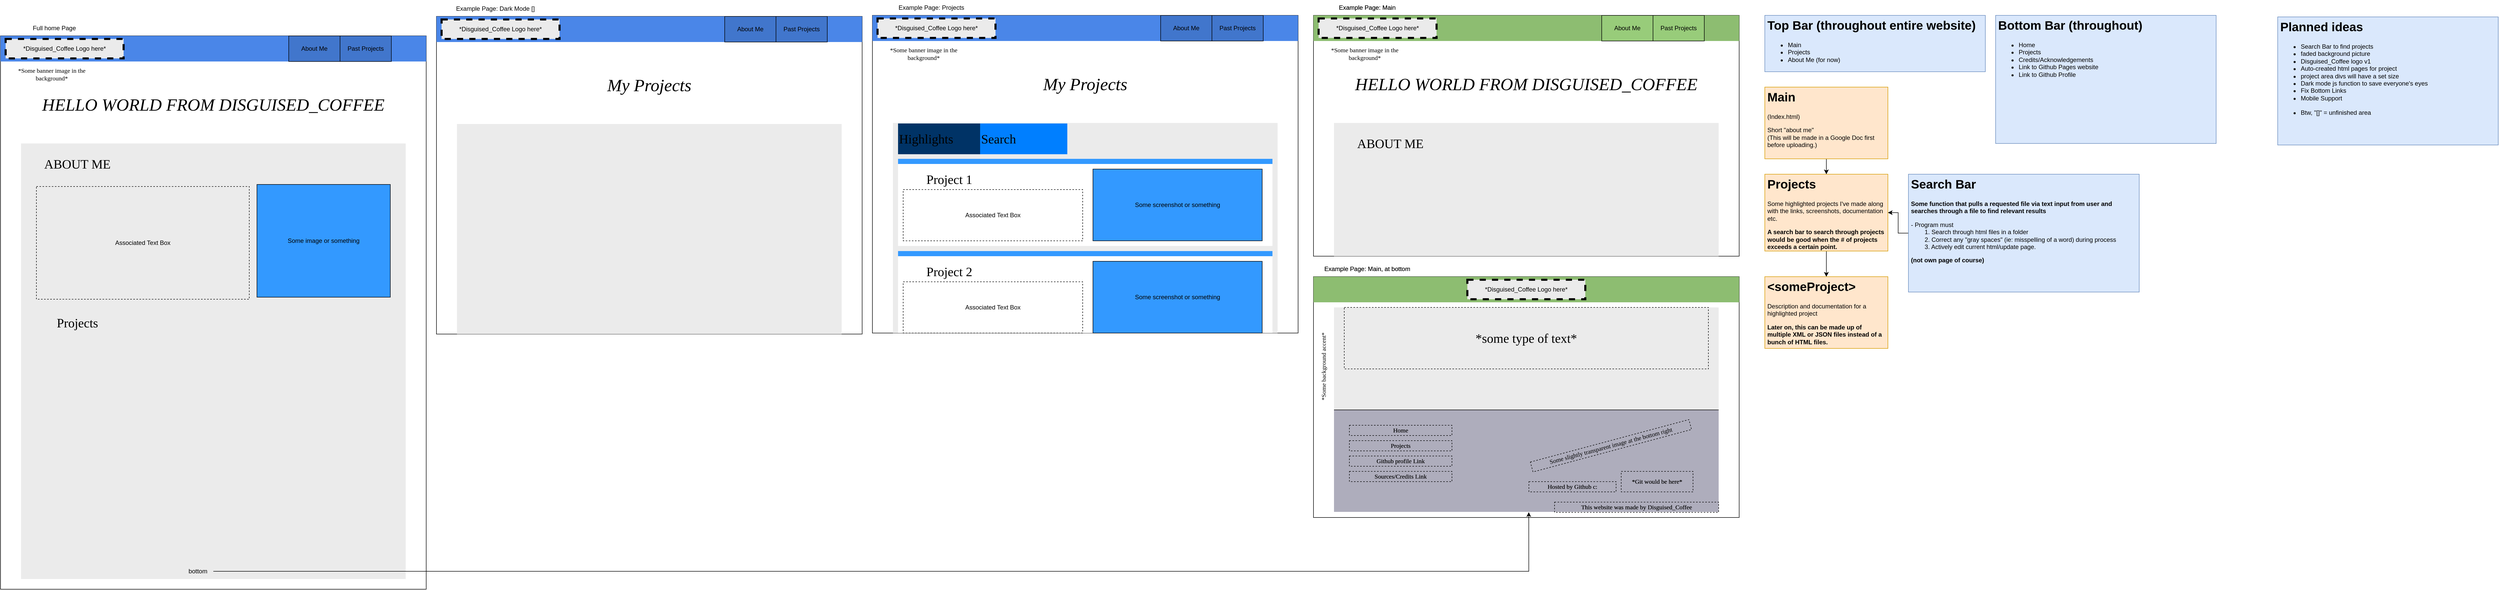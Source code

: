 <mxfile version="20.1.3" type="google"><diagram id="WnqfSB484OQzPaE6BIPi" name="Page-1"><mxGraphModel dx="4660" dy="519" grid="1" gridSize="10" guides="1" tooltips="1" connect="1" arrows="1" fold="1" page="1" pageScale="1" pageWidth="850" pageHeight="1100" math="0" shadow="0"><root><mxCell id="0"/><mxCell id="1" parent="0"/><mxCell id="F6RqxZbX6CIhG7JvjgsZ-3" style="edgeStyle=orthogonalEdgeStyle;rounded=0;orthogonalLoop=1;jettySize=auto;html=1;exitX=0.5;exitY=1;exitDx=0;exitDy=0;entryX=0.5;entryY=0;entryDx=0;entryDy=0;" parent="1" source="GCm6QlJrfsf-huN6kdsp-1" target="GCm6QlJrfsf-huN6kdsp-2" edge="1"><mxGeometry relative="1" as="geometry"/></mxCell><mxCell id="GCm6QlJrfsf-huN6kdsp-1" value="&lt;h1&gt;Main&lt;/h1&gt;&lt;p&gt;(Index.html)&lt;br&gt;&lt;/p&gt;&lt;p&gt;Short &quot;about me&quot;&lt;br&gt;(This will be made in a Google Doc first before uploading.)&lt;/p&gt;" style="text;html=1;strokeColor=#d79b00;fillColor=#ffe6cc;spacing=5;spacingTop=-20;whiteSpace=wrap;overflow=hidden;rounded=0;" parent="1" vertex="1"><mxGeometry x="50" y="180" width="240" height="140" as="geometry"/></mxCell><mxCell id="F6RqxZbX6CIhG7JvjgsZ-4" style="edgeStyle=orthogonalEdgeStyle;rounded=0;orthogonalLoop=1;jettySize=auto;html=1;exitX=0.5;exitY=1;exitDx=0;exitDy=0;" parent="1" source="GCm6QlJrfsf-huN6kdsp-2" target="F6RqxZbX6CIhG7JvjgsZ-2" edge="1"><mxGeometry relative="1" as="geometry"/></mxCell><mxCell id="GCm6QlJrfsf-huN6kdsp-2" value="&lt;h1&gt;Projects&lt;/h1&gt;&lt;p&gt;Some highlighted projects I've made along with the links, screenshots, etc.&lt;/p&gt;" style="text;html=1;strokeColor=#d79b00;fillColor=#ffe6cc;spacing=5;spacingTop=-20;whiteSpace=wrap;overflow=hidden;rounded=0;" parent="1" vertex="1"><mxGeometry x="50" y="350" width="240" height="140" as="geometry"/></mxCell><mxCell id="F6RqxZbX6CIhG7JvjgsZ-1" value="&lt;h1&gt;Top Bar (throughout entire website)&lt;/h1&gt;&lt;p&gt;&lt;/p&gt;&lt;ul&gt;&lt;li&gt;Main&lt;/li&gt;&lt;li&gt;Projects&lt;/li&gt;&lt;li&gt;About Me (for now)&lt;/li&gt;&lt;/ul&gt;&lt;p&gt;&lt;/p&gt;" style="text;html=1;strokeColor=#6c8ebf;fillColor=#dae8fc;spacing=5;spacingTop=-20;whiteSpace=wrap;overflow=hidden;rounded=0;" parent="1" vertex="1"><mxGeometry x="50" y="40" width="430" height="110" as="geometry"/></mxCell><mxCell id="F6RqxZbX6CIhG7JvjgsZ-2" value="&lt;h1&gt;Some Project&lt;/h1&gt;&lt;p&gt;Description for a highlighted project&lt;/p&gt;" style="text;html=1;strokeColor=#d79b00;fillColor=#ffe6cc;spacing=5;spacingTop=-20;whiteSpace=wrap;overflow=hidden;rounded=0;" parent="1" vertex="1"><mxGeometry x="50" y="550" width="240" height="140" as="geometry"/></mxCell><mxCell id="F6RqxZbX6CIhG7JvjgsZ-6" value="" style="rounded=0;whiteSpace=wrap;html=1;" parent="1" vertex="1"><mxGeometry x="-830" y="40" width="830" height="470" as="geometry"/></mxCell><mxCell id="F6RqxZbX6CIhG7JvjgsZ-7" value="Example Page: Main" style="text;html=1;strokeColor=none;fillColor=none;align=center;verticalAlign=middle;whiteSpace=wrap;rounded=0;" parent="1" vertex="1"><mxGeometry x="-820" y="10" width="190" height="30" as="geometry"/></mxCell><mxCell id="F6RqxZbX6CIhG7JvjgsZ-8" value="" style="rounded=0;whiteSpace=wrap;html=1;fillColor=#8DBD71;strokeColor=none;" parent="1" vertex="1"><mxGeometry x="-830" y="40" width="830" height="50" as="geometry"/></mxCell><mxCell id="F6RqxZbX6CIhG7JvjgsZ-9" value="*Disguised_Coffee Logo here*" style="rounded=0;whiteSpace=wrap;html=1;fillColor=#EBEBEB;dashed=1;strokeWidth=4;" parent="1" vertex="1"><mxGeometry x="-820" y="46" width="230" height="38" as="geometry"/></mxCell><mxCell id="F6RqxZbX6CIhG7JvjgsZ-10" value="About Me" style="rounded=0;whiteSpace=wrap;html=1;fillColor=#98CC7A;strokeColor=default;" parent="1" vertex="1"><mxGeometry x="-268" y="40" width="100" height="50" as="geometry"/></mxCell><mxCell id="F6RqxZbX6CIhG7JvjgsZ-11" value="Past Projects" style="rounded=0;whiteSpace=wrap;html=1;fillColor=#98CC7A;strokeColor=default;" parent="1" vertex="1"><mxGeometry x="-168" y="40" width="100" height="50" as="geometry"/></mxCell><mxCell id="F6RqxZbX6CIhG7JvjgsZ-13" value="" style="rounded=0;whiteSpace=wrap;html=1;dashed=1;strokeColor=none;strokeWidth=4;fillColor=#EBEBEB;" parent="1" vertex="1"><mxGeometry x="-790" y="250" width="750" height="260" as="geometry"/></mxCell><mxCell id="F6RqxZbX6CIhG7JvjgsZ-14" value="&lt;h1&gt;&lt;font size=&quot;1&quot; style=&quot;font-weight: normal;&quot; face=&quot;Verdana&quot;&gt;&lt;i style=&quot;font-size: 34px;&quot;&gt;HELLO WORLD FROM DISGUISED_COFFEE&lt;/i&gt;&lt;/font&gt;&lt;/h1&gt;" style="text;html=1;strokeColor=none;fillColor=none;align=center;verticalAlign=middle;whiteSpace=wrap;rounded=0;dashed=1;" parent="1" vertex="1"><mxGeometry x="-805" y="140" width="780" height="70" as="geometry"/></mxCell><mxCell id="F6RqxZbX6CIhG7JvjgsZ-15" value="*Some banner image in the background*" style="text;html=1;strokeColor=none;fillColor=none;align=center;verticalAlign=middle;whiteSpace=wrap;rounded=0;dashed=1;fontFamily=Tahoma;" parent="1" vertex="1"><mxGeometry x="-810" y="100" width="160" height="30" as="geometry"/></mxCell><mxCell id="F6RqxZbX6CIhG7JvjgsZ-16" value="&lt;font style=&quot;font-size: 25px;&quot;&gt;ABOUT ME&lt;/font&gt;" style="text;html=1;strokeColor=none;fillColor=none;align=center;verticalAlign=middle;whiteSpace=wrap;rounded=0;dashed=1;fontFamily=Verdana;" parent="1" vertex="1"><mxGeometry x="-780" y="260" width="200" height="60" as="geometry"/></mxCell><mxCell id="F6RqxZbX6CIhG7JvjgsZ-17" value="" style="rounded=0;whiteSpace=wrap;html=1;" parent="1" vertex="1"><mxGeometry x="-830" y="550" width="830" height="470" as="geometry"/></mxCell><mxCell id="F6RqxZbX6CIhG7JvjgsZ-18" value="Example Page: Main, at bottom" style="text;html=1;strokeColor=none;fillColor=none;align=center;verticalAlign=middle;whiteSpace=wrap;rounded=0;" parent="1" vertex="1"><mxGeometry x="-820" y="520" width="190" height="30" as="geometry"/></mxCell><mxCell id="F6RqxZbX6CIhG7JvjgsZ-19" value="" style="rounded=0;whiteSpace=wrap;html=1;fillColor=#8DBD71;strokeColor=none;" parent="1" vertex="1"><mxGeometry x="-830" y="550" width="830" height="50" as="geometry"/></mxCell><mxCell id="F6RqxZbX6CIhG7JvjgsZ-20" value="*Disguised_Coffee Logo here*" style="rounded=0;whiteSpace=wrap;html=1;fillColor=#EBEBEB;dashed=1;strokeWidth=4;" parent="1" vertex="1"><mxGeometry x="-530" y="556" width="230" height="38" as="geometry"/></mxCell><mxCell id="F6RqxZbX6CIhG7JvjgsZ-23" value="" style="rounded=0;whiteSpace=wrap;html=1;dashed=1;strokeColor=none;strokeWidth=4;fillColor=#EBEBEB;" parent="1" vertex="1"><mxGeometry x="-790" y="610" width="750" height="400" as="geometry"/></mxCell><mxCell id="F6RqxZbX6CIhG7JvjgsZ-25" value="*Some background accent*" style="text;html=1;strokeColor=none;fillColor=none;align=center;verticalAlign=middle;whiteSpace=wrap;rounded=0;dashed=1;fontFamily=Tahoma;rotation=-90;" parent="1" vertex="1"><mxGeometry x="-890" y="710" width="160" height="30" as="geometry"/></mxCell><mxCell id="F6RqxZbX6CIhG7JvjgsZ-26" value="&lt;span style=&quot;font-size: 25px;&quot;&gt;*some type of text*&lt;/span&gt;" style="text;html=1;strokeColor=default;fillColor=none;align=center;verticalAlign=middle;whiteSpace=wrap;rounded=0;dashed=1;fontFamily=Verdana;" parent="1" vertex="1"><mxGeometry x="-770" y="610" width="710" height="120" as="geometry"/></mxCell><mxCell id="F6RqxZbX6CIhG7JvjgsZ-39" value="" style="endArrow=none;html=1;rounded=0;fontFamily=Verdana;fontSize=14;exitX=0;exitY=0.5;exitDx=0;exitDy=0;entryX=1;entryY=0.5;entryDx=0;entryDy=0;" parent="1" source="F6RqxZbX6CIhG7JvjgsZ-23" target="F6RqxZbX6CIhG7JvjgsZ-23" edge="1"><mxGeometry width="50" height="50" relative="1" as="geometry"><mxPoint x="-450" y="890" as="sourcePoint"/><mxPoint x="-400" y="840" as="targetPoint"/><Array as="points"><mxPoint x="-415" y="815"/></Array></mxGeometry></mxCell><mxCell id="_ho8cfQfeOJlB70ZZE2m-1" value="&lt;h1&gt;Bottom Bar (throughout)&lt;/h1&gt;&lt;p&gt;&lt;/p&gt;&lt;ul&gt;&lt;li&gt;Home&lt;/li&gt;&lt;li&gt;Projects&lt;/li&gt;&lt;li&gt;Credits/Acknowledgements&lt;/li&gt;&lt;li&gt;Link to Github Pages website&lt;/li&gt;&lt;li&gt;Link to Github Profile&lt;/li&gt;&lt;li&gt;&lt;br&gt;&lt;/li&gt;&lt;/ul&gt;&lt;p&gt;&lt;/p&gt;" style="text;html=1;strokeColor=#6c8ebf;fillColor=#dae8fc;spacing=5;spacingTop=-20;whiteSpace=wrap;overflow=hidden;rounded=0;" parent="1" vertex="1"><mxGeometry x="500" y="40" width="430" height="250" as="geometry"/></mxCell><mxCell id="LdnS2T1dYPNMLZ5KKf1k-1" style="edgeStyle=orthogonalEdgeStyle;rounded=0;orthogonalLoop=1;jettySize=auto;html=1;exitX=0.5;exitY=1;exitDx=0;exitDy=0;entryX=0.5;entryY=0;entryDx=0;entryDy=0;" parent="1" source="LdnS2T1dYPNMLZ5KKf1k-2" target="LdnS2T1dYPNMLZ5KKf1k-4" edge="1"><mxGeometry relative="1" as="geometry"/></mxCell><mxCell id="LdnS2T1dYPNMLZ5KKf1k-2" value="&lt;h1&gt;Main&lt;/h1&gt;&lt;p&gt;(Index.html)&lt;br&gt;&lt;/p&gt;&lt;p&gt;Short &quot;about me&quot;&lt;br&gt;(This will be made in a Google Doc first before uploading.)&lt;/p&gt;" style="text;html=1;strokeColor=#d79b00;fillColor=#ffe6cc;spacing=5;spacingTop=-20;whiteSpace=wrap;overflow=hidden;rounded=0;" parent="1" vertex="1"><mxGeometry x="50" y="180" width="240" height="140" as="geometry"/></mxCell><mxCell id="LdnS2T1dYPNMLZ5KKf1k-3" style="edgeStyle=orthogonalEdgeStyle;rounded=0;orthogonalLoop=1;jettySize=auto;html=1;exitX=0.5;exitY=1;exitDx=0;exitDy=0;" parent="1" source="LdnS2T1dYPNMLZ5KKf1k-4" target="LdnS2T1dYPNMLZ5KKf1k-6" edge="1"><mxGeometry relative="1" as="geometry"/></mxCell><mxCell id="LdnS2T1dYPNMLZ5KKf1k-4" value="&lt;h1&gt;Projects&lt;/h1&gt;&lt;p&gt;Some highlighted projects I've made along with the links, screenshots, documentation etc.&lt;/p&gt;&lt;p&gt;&lt;b&gt;A search bar to search through projects would be good when the # of projects exceeds a certain point.&lt;/b&gt;&lt;/p&gt;&lt;p&gt;&lt;br&gt;&lt;/p&gt;" style="text;html=1;strokeColor=#d79b00;fillColor=#ffe6cc;spacing=5;spacingTop=-20;whiteSpace=wrap;overflow=hidden;rounded=0;" parent="1" vertex="1"><mxGeometry x="50" y="350" width="240" height="150" as="geometry"/></mxCell><mxCell id="LdnS2T1dYPNMLZ5KKf1k-5" value="&lt;h1&gt;Top Bar (throughout entire website)&lt;/h1&gt;&lt;p&gt;&lt;/p&gt;&lt;ul&gt;&lt;li&gt;Main&lt;/li&gt;&lt;li&gt;Projects&lt;/li&gt;&lt;li&gt;About Me (for now)&lt;/li&gt;&lt;/ul&gt;&lt;p&gt;&lt;/p&gt;" style="text;html=1;strokeColor=#6c8ebf;fillColor=#dae8fc;spacing=5;spacingTop=-20;whiteSpace=wrap;overflow=hidden;rounded=0;" parent="1" vertex="1"><mxGeometry x="50" y="40" width="430" height="110" as="geometry"/></mxCell><mxCell id="LdnS2T1dYPNMLZ5KKf1k-6" value="&lt;h1&gt;&amp;lt;someProject&amp;gt;&lt;/h1&gt;&lt;p&gt;Description and documentation for a highlighted project&lt;/p&gt;&lt;p&gt;&lt;b&gt;Later on, this can be made up of multiple XML or JSON files instead of a bunch of HTML files.&lt;/b&gt;&lt;/p&gt;" style="text;html=1;strokeColor=#d79b00;fillColor=#ffe6cc;spacing=5;spacingTop=-20;whiteSpace=wrap;overflow=hidden;rounded=0;" parent="1" vertex="1"><mxGeometry x="50" y="550" width="240" height="140" as="geometry"/></mxCell><mxCell id="LdnS2T1dYPNMLZ5KKf1k-7" value="" style="rounded=0;whiteSpace=wrap;html=1;" parent="1" vertex="1"><mxGeometry x="-830" y="40" width="830" height="470" as="geometry"/></mxCell><mxCell id="LdnS2T1dYPNMLZ5KKf1k-8" value="Example Page: Main" style="text;html=1;strokeColor=none;fillColor=none;align=center;verticalAlign=middle;whiteSpace=wrap;rounded=0;" parent="1" vertex="1"><mxGeometry x="-820" y="10" width="190" height="30" as="geometry"/></mxCell><mxCell id="LdnS2T1dYPNMLZ5KKf1k-9" value="" style="rounded=0;whiteSpace=wrap;html=1;fillColor=#8DBD71;strokeColor=none;" parent="1" vertex="1"><mxGeometry x="-830" y="40" width="830" height="50" as="geometry"/></mxCell><mxCell id="LdnS2T1dYPNMLZ5KKf1k-10" value="*Disguised_Coffee Logo here*" style="rounded=0;whiteSpace=wrap;html=1;fillColor=#EBEBEB;dashed=1;strokeWidth=4;" parent="1" vertex="1"><mxGeometry x="-820" y="46" width="230" height="38" as="geometry"/></mxCell><mxCell id="LdnS2T1dYPNMLZ5KKf1k-11" value="About Me" style="rounded=0;whiteSpace=wrap;html=1;fillColor=#98CC7A;strokeColor=default;" parent="1" vertex="1"><mxGeometry x="-268" y="40" width="100" height="50" as="geometry"/></mxCell><mxCell id="LdnS2T1dYPNMLZ5KKf1k-12" value="Past Projects" style="rounded=0;whiteSpace=wrap;html=1;fillColor=#98CC7A;strokeColor=default;" parent="1" vertex="1"><mxGeometry x="-168" y="40" width="100" height="50" as="geometry"/></mxCell><mxCell id="LdnS2T1dYPNMLZ5KKf1k-13" value="" style="rounded=0;whiteSpace=wrap;html=1;dashed=1;strokeColor=none;strokeWidth=4;fillColor=#EBEBEB;" parent="1" vertex="1"><mxGeometry x="-790" y="250" width="750" height="260" as="geometry"/></mxCell><mxCell id="LdnS2T1dYPNMLZ5KKf1k-14" value="&lt;h1&gt;&lt;font size=&quot;1&quot; style=&quot;font-weight: normal;&quot; face=&quot;Verdana&quot;&gt;&lt;i style=&quot;font-size: 34px;&quot;&gt;HELLO WORLD FROM DISGUISED_COFFEE&lt;/i&gt;&lt;/font&gt;&lt;/h1&gt;" style="text;html=1;strokeColor=none;fillColor=none;align=center;verticalAlign=middle;whiteSpace=wrap;rounded=0;dashed=1;" parent="1" vertex="1"><mxGeometry x="-805" y="140" width="780" height="70" as="geometry"/></mxCell><mxCell id="LdnS2T1dYPNMLZ5KKf1k-15" value="*Some banner image in the background*" style="text;html=1;strokeColor=none;fillColor=none;align=center;verticalAlign=middle;whiteSpace=wrap;rounded=0;dashed=1;fontFamily=Tahoma;" parent="1" vertex="1"><mxGeometry x="-810" y="100" width="160" height="30" as="geometry"/></mxCell><mxCell id="LdnS2T1dYPNMLZ5KKf1k-16" value="&lt;font style=&quot;font-size: 25px;&quot;&gt;ABOUT ME&lt;/font&gt;" style="text;html=1;strokeColor=none;fillColor=none;align=center;verticalAlign=middle;whiteSpace=wrap;rounded=0;dashed=1;fontFamily=Verdana;" parent="1" vertex="1"><mxGeometry x="-780" y="260" width="200" height="60" as="geometry"/></mxCell><mxCell id="LdnS2T1dYPNMLZ5KKf1k-17" value="" style="rounded=0;whiteSpace=wrap;html=1;" parent="1" vertex="1"><mxGeometry x="-830" y="550" width="830" height="470" as="geometry"/></mxCell><mxCell id="LdnS2T1dYPNMLZ5KKf1k-18" value="Example Page: Main, at bottom" style="text;html=1;strokeColor=none;fillColor=none;align=center;verticalAlign=middle;whiteSpace=wrap;rounded=0;" parent="1" vertex="1"><mxGeometry x="-820" y="520" width="190" height="30" as="geometry"/></mxCell><mxCell id="LdnS2T1dYPNMLZ5KKf1k-19" value="" style="rounded=0;whiteSpace=wrap;html=1;fillColor=#8DBD71;strokeColor=none;" parent="1" vertex="1"><mxGeometry x="-830" y="550" width="830" height="50" as="geometry"/></mxCell><mxCell id="LdnS2T1dYPNMLZ5KKf1k-20" value="*Disguised_Coffee Logo here*" style="rounded=0;whiteSpace=wrap;html=1;fillColor=#EBEBEB;dashed=1;strokeWidth=4;" parent="1" vertex="1"><mxGeometry x="-530" y="556" width="230" height="38" as="geometry"/></mxCell><mxCell id="LdnS2T1dYPNMLZ5KKf1k-21" value="" style="rounded=0;whiteSpace=wrap;html=1;dashed=1;strokeColor=none;strokeWidth=4;fillColor=#EBEBEB;" parent="1" vertex="1"><mxGeometry x="-790" y="610" width="750" height="200" as="geometry"/></mxCell><mxCell id="LdnS2T1dYPNMLZ5KKf1k-22" value="*Some background accent*" style="text;html=1;strokeColor=none;fillColor=none;align=center;verticalAlign=middle;whiteSpace=wrap;rounded=0;dashed=1;fontFamily=Tahoma;rotation=-90;" parent="1" vertex="1"><mxGeometry x="-890" y="710" width="160" height="30" as="geometry"/></mxCell><mxCell id="LdnS2T1dYPNMLZ5KKf1k-23" value="&lt;span style=&quot;font-size: 25px;&quot;&gt;*some type of text*&lt;/span&gt;" style="text;html=1;strokeColor=default;fillColor=none;align=center;verticalAlign=middle;whiteSpace=wrap;rounded=0;dashed=1;fontFamily=Verdana;" parent="1" vertex="1"><mxGeometry x="-770" y="610" width="710" height="120" as="geometry"/></mxCell><mxCell id="LdnS2T1dYPNMLZ5KKf1k-30" value="&lt;h1&gt;Bottom Bar (throughout)&lt;/h1&gt;&lt;p&gt;&lt;/p&gt;&lt;ul&gt;&lt;li&gt;Home&lt;/li&gt;&lt;li&gt;Projects&lt;/li&gt;&lt;li&gt;Credits/Acknowledgements&lt;/li&gt;&lt;li&gt;Link to Github Pages website&lt;/li&gt;&lt;li&gt;Link to Github Profile&lt;/li&gt;&lt;/ul&gt;&lt;p&gt;&lt;/p&gt;" style="text;html=1;strokeColor=#6c8ebf;fillColor=#dae8fc;spacing=5;spacingTop=-20;whiteSpace=wrap;overflow=hidden;rounded=0;" parent="1" vertex="1"><mxGeometry x="500" y="40" width="430" height="250" as="geometry"/></mxCell><mxCell id="LdnS2T1dYPNMLZ5KKf1k-33" style="edgeStyle=orthogonalEdgeStyle;rounded=0;orthogonalLoop=1;jettySize=auto;html=1;exitX=0;exitY=0.5;exitDx=0;exitDy=0;entryX=1;entryY=0.5;entryDx=0;entryDy=0;" parent="1" source="LdnS2T1dYPNMLZ5KKf1k-34" target="LdnS2T1dYPNMLZ5KKf1k-4" edge="1"><mxGeometry relative="1" as="geometry"/></mxCell><mxCell id="LdnS2T1dYPNMLZ5KKf1k-34" value="&lt;h1&gt;Search Bar&lt;/h1&gt;&lt;p&gt;&lt;b&gt;Some function that pulls a requested file via text input from user and searches through a file to find relevant results&lt;/b&gt;&lt;/p&gt;&lt;p&gt;- Program must&lt;br&gt;&lt;span style=&quot;white-space: pre;&quot;&gt;&#9;&lt;/span&gt;1. Search through html files in a folder&lt;br&gt;&lt;span style=&quot;white-space: pre;&quot;&gt;&#9;&lt;/span&gt;2. Correct any &quot;gray spaces&quot; (ie: misspelling of a word) during process&lt;br&gt;&lt;span style=&quot;white-space: pre;&quot;&gt;&#9;&lt;/span&gt;3. Actively edit current html/update page.&lt;br&gt;&lt;/p&gt;&lt;p&gt;&lt;b&gt;(not own page of course)&lt;/b&gt;&lt;/p&gt;&lt;p&gt;&lt;b&gt;&lt;br&gt;&lt;/b&gt;&lt;/p&gt;" style="text;html=1;strokeColor=#6c8ebf;fillColor=#dae8fc;spacing=5;spacingTop=-20;whiteSpace=wrap;overflow=hidden;rounded=0;" parent="1" vertex="1"><mxGeometry x="330" y="350" width="450" height="230" as="geometry"/></mxCell><mxCell id="LdnS2T1dYPNMLZ5KKf1k-35" value="" style="rounded=0;whiteSpace=wrap;html=1;" parent="1" vertex="1"><mxGeometry x="-1690" y="40" width="830" height="620" as="geometry"/></mxCell><mxCell id="LdnS2T1dYPNMLZ5KKf1k-36" value="" style="rounded=0;whiteSpace=wrap;html=1;fillColor=#4a86e8;strokeColor=none;" parent="1" vertex="1"><mxGeometry x="-1690" y="40" width="830" height="50" as="geometry"/></mxCell><mxCell id="LdnS2T1dYPNMLZ5KKf1k-37" value="*Disguised_Coffee Logo here*" style="rounded=0;whiteSpace=wrap;html=1;fillColor=#EBEBEB;dashed=1;strokeWidth=4;" parent="1" vertex="1"><mxGeometry x="-1680" y="46" width="230" height="38" as="geometry"/></mxCell><mxCell id="LdnS2T1dYPNMLZ5KKf1k-38" value="About Me" style="rounded=0;whiteSpace=wrap;html=1;fillColor=#4176CC;strokeColor=default;" parent="1" vertex="1"><mxGeometry x="-1128" y="40" width="100" height="50" as="geometry"/></mxCell><mxCell id="LdnS2T1dYPNMLZ5KKf1k-39" value="Past Projects" style="rounded=0;whiteSpace=wrap;html=1;fillColor=#4176CC;strokeColor=default;" parent="1" vertex="1"><mxGeometry x="-1028" y="40" width="100" height="50" as="geometry"/></mxCell><mxCell id="LdnS2T1dYPNMLZ5KKf1k-40" value="" style="rounded=0;whiteSpace=wrap;html=1;dashed=1;strokeColor=none;strokeWidth=4;fillColor=#EBEBEB;" parent="1" vertex="1"><mxGeometry x="-1650" y="250" width="750" height="410" as="geometry"/></mxCell><mxCell id="LdnS2T1dYPNMLZ5KKf1k-41" value="&lt;h1&gt;&lt;font size=&quot;1&quot; style=&quot;font-weight: normal;&quot; face=&quot;Verdana&quot;&gt;&lt;i style=&quot;font-size: 34px;&quot;&gt;My Projects&lt;/i&gt;&lt;/font&gt;&lt;/h1&gt;" style="text;html=1;strokeColor=none;fillColor=none;align=center;verticalAlign=middle;whiteSpace=wrap;rounded=0;dashed=1;" parent="1" vertex="1"><mxGeometry x="-1665" y="140" width="780" height="70" as="geometry"/></mxCell><mxCell id="LdnS2T1dYPNMLZ5KKf1k-42" value="*Some banner image in the background*" style="text;html=1;strokeColor=none;fillColor=none;align=center;verticalAlign=middle;whiteSpace=wrap;rounded=0;dashed=1;fontFamily=Tahoma;" parent="1" vertex="1"><mxGeometry x="-1670" y="100" width="160" height="30" as="geometry"/></mxCell><mxCell id="LdnS2T1dYPNMLZ5KKf1k-43" value="&lt;span style=&quot;font-size: 25px;&quot;&gt;Highlights&lt;/span&gt;" style="text;html=1;strokeColor=none;fillColor=#003366;align=left;verticalAlign=middle;whiteSpace=wrap;rounded=0;dashed=1;fontFamily=Verdana;" parent="1" vertex="1"><mxGeometry x="-1640" y="251" width="200" height="60" as="geometry"/></mxCell><mxCell id="LdnS2T1dYPNMLZ5KKf1k-44" value="Example Page: Projects" style="text;html=1;strokeColor=none;fillColor=none;align=center;verticalAlign=middle;whiteSpace=wrap;rounded=0;" parent="1" vertex="1"><mxGeometry x="-1670" y="10" width="190" height="30" as="geometry"/></mxCell><mxCell id="LdnS2T1dYPNMLZ5KKf1k-45" value="" style="rounded=0;whiteSpace=wrap;html=1;dashed=1;strokeWidth=4;strokeColor=none;" parent="1" vertex="1"><mxGeometry x="-1640" y="321" width="730" height="169" as="geometry"/></mxCell><mxCell id="LdnS2T1dYPNMLZ5KKf1k-46" value="" style="rounded=0;whiteSpace=wrap;html=1;dashed=1;strokeColor=none;strokeWidth=4;fillColor=#3399FF;" parent="1" vertex="1"><mxGeometry x="-1640" y="320" width="730" height="10" as="geometry"/></mxCell><mxCell id="LdnS2T1dYPNMLZ5KKf1k-47" value="&lt;span style=&quot;font-size: 25px;&quot;&gt;Project 1&lt;/span&gt;" style="text;html=1;strokeColor=none;fillColor=none;align=center;verticalAlign=middle;whiteSpace=wrap;rounded=0;dashed=1;fontFamily=Verdana;" parent="1" vertex="1"><mxGeometry x="-1640" y="330" width="200" height="60" as="geometry"/></mxCell><mxCell id="LdnS2T1dYPNMLZ5KKf1k-48" value="" style="rounded=0;whiteSpace=wrap;html=1;dashed=1;strokeWidth=4;strokeColor=none;" parent="1" vertex="1"><mxGeometry x="-1640" y="501" width="730" height="159" as="geometry"/></mxCell><mxCell id="LdnS2T1dYPNMLZ5KKf1k-49" value="" style="rounded=0;whiteSpace=wrap;html=1;dashed=1;strokeColor=none;strokeWidth=4;fillColor=#3399FF;" parent="1" vertex="1"><mxGeometry x="-1640" y="500" width="730" height="10" as="geometry"/></mxCell><mxCell id="LdnS2T1dYPNMLZ5KKf1k-50" value="&lt;span style=&quot;font-size: 25px;&quot;&gt;Project 2&lt;/span&gt;" style="text;html=1;strokeColor=none;fillColor=none;align=center;verticalAlign=middle;whiteSpace=wrap;rounded=0;dashed=1;fontFamily=Verdana;" parent="1" vertex="1"><mxGeometry x="-1640" y="510" width="200" height="60" as="geometry"/></mxCell><mxCell id="LdnS2T1dYPNMLZ5KKf1k-51" value="Some screenshot or something" style="rounded=0;whiteSpace=wrap;html=1;fillColor=#3399FF;" parent="1" vertex="1"><mxGeometry x="-1260" y="340" width="330" height="140" as="geometry"/></mxCell><mxCell id="LdnS2T1dYPNMLZ5KKf1k-52" value="Associated Text Box" style="text;html=1;strokeColor=default;fillColor=none;align=center;verticalAlign=middle;whiteSpace=wrap;rounded=0;dashed=1;" parent="1" vertex="1"><mxGeometry x="-1630" y="380" width="350" height="100" as="geometry"/></mxCell><mxCell id="LdnS2T1dYPNMLZ5KKf1k-53" value="Some screenshot or something" style="rounded=0;whiteSpace=wrap;html=1;fillColor=#3399FF;" parent="1" vertex="1"><mxGeometry x="-1260" y="520" width="330" height="140" as="geometry"/></mxCell><mxCell id="LdnS2T1dYPNMLZ5KKf1k-54" value="Associated Text Box" style="text;html=1;strokeColor=default;fillColor=none;align=center;verticalAlign=middle;whiteSpace=wrap;rounded=0;dashed=1;" parent="1" vertex="1"><mxGeometry x="-1630" y="560" width="350" height="100" as="geometry"/></mxCell><mxCell id="LdnS2T1dYPNMLZ5KKf1k-55" value="&lt;span style=&quot;font-size: 25px;&quot;&gt;Search&lt;/span&gt;" style="text;html=1;strokeColor=none;fillColor=#007FFF;align=left;verticalAlign=middle;whiteSpace=wrap;rounded=0;dashed=1;fontFamily=Verdana;" parent="1" vertex="1"><mxGeometry x="-1480" y="251" width="170" height="60" as="geometry"/></mxCell><mxCell id="LdnS2T1dYPNMLZ5KKf1k-56" value="" style="rounded=0;whiteSpace=wrap;html=1;" parent="1" vertex="1"><mxGeometry x="-2540" y="42" width="830" height="620" as="geometry"/></mxCell><mxCell id="LdnS2T1dYPNMLZ5KKf1k-57" value="" style="rounded=0;whiteSpace=wrap;html=1;fillColor=#4A86E8;strokeColor=none;" parent="1" vertex="1"><mxGeometry x="-2540" y="42" width="830" height="50" as="geometry"/></mxCell><mxCell id="LdnS2T1dYPNMLZ5KKf1k-58" value="*Disguised_Coffee Logo here*" style="rounded=0;whiteSpace=wrap;html=1;fillColor=#EBEBEB;dashed=1;strokeWidth=4;" parent="1" vertex="1"><mxGeometry x="-2530" y="48" width="230" height="38" as="geometry"/></mxCell><mxCell id="LdnS2T1dYPNMLZ5KKf1k-59" value="About Me" style="rounded=0;whiteSpace=wrap;html=1;fillColor=#4176CC;strokeColor=default;" parent="1" vertex="1"><mxGeometry x="-1978" y="42" width="100" height="50" as="geometry"/></mxCell><mxCell id="LdnS2T1dYPNMLZ5KKf1k-60" value="Past Projects" style="rounded=0;whiteSpace=wrap;html=1;fillColor=#4176CC;strokeColor=default;" parent="1" vertex="1"><mxGeometry x="-1878" y="42" width="100" height="50" as="geometry"/></mxCell><mxCell id="LdnS2T1dYPNMLZ5KKf1k-61" value="" style="rounded=0;whiteSpace=wrap;html=1;dashed=1;strokeColor=none;strokeWidth=4;fillColor=#EBEBEB;" parent="1" vertex="1"><mxGeometry x="-2500" y="252" width="750" height="410" as="geometry"/></mxCell><mxCell id="LdnS2T1dYPNMLZ5KKf1k-62" value="&lt;h1&gt;&lt;font size=&quot;1&quot; style=&quot;font-weight: normal;&quot; face=&quot;Verdana&quot;&gt;&lt;i style=&quot;font-size: 34px;&quot;&gt;My Projects&lt;/i&gt;&lt;/font&gt;&lt;/h1&gt;" style="text;html=1;strokeColor=none;fillColor=none;align=center;verticalAlign=middle;whiteSpace=wrap;rounded=0;dashed=1;" parent="1" vertex="1"><mxGeometry x="-2515" y="142" width="780" height="70" as="geometry"/></mxCell><mxCell id="LdnS2T1dYPNMLZ5KKf1k-77" value="" style="rounded=0;whiteSpace=wrap;html=1;dashed=1;strokeColor=none;strokeWidth=4;fillColor=#A6A5B5;perimeterSpacing=100;opacity=90;" parent="1" vertex="1"><mxGeometry x="-790" y="810" width="750" height="199" as="geometry"/></mxCell><mxCell id="LdnS2T1dYPNMLZ5KKf1k-65" value="Example Page: Dark Mode []" style="text;html=1;strokeColor=none;fillColor=none;align=center;verticalAlign=middle;whiteSpace=wrap;rounded=0;" parent="1" vertex="1"><mxGeometry x="-2520" y="12" width="190" height="30" as="geometry"/></mxCell><mxCell id="LdnS2T1dYPNMLZ5KKf1k-78" value="Sources/Credits Link" style="text;html=1;strokeColor=default;fillColor=none;align=center;verticalAlign=middle;whiteSpace=wrap;rounded=0;dashed=1;fontFamily=Verdana;" parent="1" vertex="1"><mxGeometry x="-760" y="930" width="200" height="20" as="geometry"/></mxCell><mxCell id="LdnS2T1dYPNMLZ5KKf1k-79" value="Github profile Link" style="text;html=1;strokeColor=default;fillColor=none;align=center;verticalAlign=middle;whiteSpace=wrap;rounded=0;dashed=1;fontFamily=Verdana;" parent="1" vertex="1"><mxGeometry x="-760" y="900" width="200" height="20" as="geometry"/></mxCell><mxCell id="LdnS2T1dYPNMLZ5KKf1k-80" value="Hosted by Github c:" style="text;html=1;strokeColor=default;fillColor=none;align=center;verticalAlign=middle;whiteSpace=wrap;rounded=0;dashed=1;fontFamily=Verdana;" parent="1" vertex="1"><mxGeometry x="-410" y="950" width="170" height="20" as="geometry"/></mxCell><mxCell id="LdnS2T1dYPNMLZ5KKf1k-81" value="This website was made by Disguised_Coffee" style="text;html=1;strokeColor=default;fillColor=none;align=center;verticalAlign=middle;whiteSpace=wrap;rounded=0;dashed=1;fontFamily=Verdana;" parent="1" vertex="1"><mxGeometry x="-360" y="990" width="320" height="20" as="geometry"/></mxCell><mxCell id="LdnS2T1dYPNMLZ5KKf1k-82" value="*Git would be here*" style="text;html=1;strokeColor=default;fillColor=none;align=center;verticalAlign=middle;whiteSpace=wrap;rounded=0;dashed=1;fontFamily=Verdana;" parent="1" vertex="1"><mxGeometry x="-230" y="930" width="140" height="40" as="geometry"/></mxCell><mxCell id="LdnS2T1dYPNMLZ5KKf1k-83" value="Home" style="text;html=1;strokeColor=default;fillColor=none;align=center;verticalAlign=middle;whiteSpace=wrap;rounded=0;dashed=1;fontFamily=Verdana;" parent="1" vertex="1"><mxGeometry x="-760" y="840" width="200" height="20" as="geometry"/></mxCell><mxCell id="LdnS2T1dYPNMLZ5KKf1k-84" value="Projects" style="text;html=1;strokeColor=default;fillColor=none;align=center;verticalAlign=middle;whiteSpace=wrap;rounded=0;dashed=1;fontFamily=Verdana;" parent="1" vertex="1"><mxGeometry x="-760" y="870" width="200" height="20" as="geometry"/></mxCell><mxCell id="LdnS2T1dYPNMLZ5KKf1k-85" value="Sources/Credits Link" style="text;html=1;strokeColor=default;fillColor=none;align=center;verticalAlign=middle;whiteSpace=wrap;rounded=0;dashed=1;fontFamily=Verdana;" parent="1" vertex="1"><mxGeometry x="-760" y="930" width="200" height="20" as="geometry"/></mxCell><mxCell id="LdnS2T1dYPNMLZ5KKf1k-86" value="Github profile Link" style="text;html=1;strokeColor=default;fillColor=none;align=center;verticalAlign=middle;whiteSpace=wrap;rounded=0;dashed=1;fontFamily=Verdana;" parent="1" vertex="1"><mxGeometry x="-760" y="900" width="200" height="20" as="geometry"/></mxCell><mxCell id="LdnS2T1dYPNMLZ5KKf1k-87" value="Hosted by Github c:" style="text;html=1;strokeColor=default;fillColor=none;align=center;verticalAlign=middle;whiteSpace=wrap;rounded=0;dashed=1;fontFamily=Verdana;" parent="1" vertex="1"><mxGeometry x="-410" y="950" width="170" height="20" as="geometry"/></mxCell><mxCell id="LdnS2T1dYPNMLZ5KKf1k-88" value="This website was made by Disguised_Coffee" style="text;html=1;strokeColor=default;fillColor=none;align=center;verticalAlign=middle;whiteSpace=wrap;rounded=0;dashed=1;fontFamily=Verdana;" parent="1" vertex="1"><mxGeometry x="-360" y="990" width="320" height="20" as="geometry"/></mxCell><mxCell id="LdnS2T1dYPNMLZ5KKf1k-89" value="*Git would be here*" style="text;html=1;strokeColor=default;fillColor=none;align=center;verticalAlign=middle;whiteSpace=wrap;rounded=0;dashed=1;fontFamily=Verdana;" parent="1" vertex="1"><mxGeometry x="-230" y="930" width="140" height="40" as="geometry"/></mxCell><mxCell id="LdnS2T1dYPNMLZ5KKf1k-90" value="Home" style="text;html=1;strokeColor=default;fillColor=none;align=center;verticalAlign=middle;whiteSpace=wrap;rounded=0;dashed=1;fontFamily=Verdana;" parent="1" vertex="1"><mxGeometry x="-760" y="840" width="200" height="20" as="geometry"/></mxCell><mxCell id="LdnS2T1dYPNMLZ5KKf1k-91" value="Projects" style="text;html=1;strokeColor=default;fillColor=none;align=center;verticalAlign=middle;whiteSpace=wrap;rounded=0;dashed=1;fontFamily=Verdana;" parent="1" vertex="1"><mxGeometry x="-760" y="870" width="200" height="20" as="geometry"/></mxCell><mxCell id="LdnS2T1dYPNMLZ5KKf1k-92" value="" style="endArrow=none;html=1;rounded=0;exitX=0;exitY=1;exitDx=0;exitDy=0;entryX=1;entryY=1;entryDx=0;entryDy=0;" parent="1" source="LdnS2T1dYPNMLZ5KKf1k-21" target="LdnS2T1dYPNMLZ5KKf1k-21" edge="1"><mxGeometry width="50" height="50" relative="1" as="geometry"><mxPoint x="-630" y="850" as="sourcePoint"/><mxPoint x="-580" y="800" as="targetPoint"/></mxGeometry></mxCell><mxCell id="LdnS2T1dYPNMLZ5KKf1k-93" value="Some slightly transparent image at the bottom right" style="text;html=1;strokeColor=default;fillColor=none;align=center;verticalAlign=middle;whiteSpace=wrap;rounded=0;dashed=1;fontFamily=Verdana;rotation=-15;" parent="1" vertex="1"><mxGeometry x="-410" y="870" width="320" height="20" as="geometry"/></mxCell><mxCell id="JXTaoR9kLkPk6bs_BgH0-1" value="" style="rounded=0;whiteSpace=wrap;html=1;" parent="1" vertex="1"><mxGeometry x="-3390" y="80" width="830" height="470" as="geometry"/></mxCell><mxCell id="JXTaoR9kLkPk6bs_BgH0-2" value="Full home Page" style="text;html=1;strokeColor=none;fillColor=none;align=center;verticalAlign=middle;whiteSpace=wrap;rounded=0;" parent="1" vertex="1"><mxGeometry x="-3380" y="50" width="190" height="30" as="geometry"/></mxCell><mxCell id="JXTaoR9kLkPk6bs_BgH0-3" value="" style="rounded=0;whiteSpace=wrap;html=1;fillColor=#8DBD71;strokeColor=none;" parent="1" vertex="1"><mxGeometry x="-3390" y="80" width="830" height="50" as="geometry"/></mxCell><mxCell id="JXTaoR9kLkPk6bs_BgH0-4" value="*Disguised_Coffee Logo here*" style="rounded=0;whiteSpace=wrap;html=1;fillColor=#EBEBEB;dashed=1;strokeWidth=4;" parent="1" vertex="1"><mxGeometry x="-3380" y="86" width="230" height="38" as="geometry"/></mxCell><mxCell id="JXTaoR9kLkPk6bs_BgH0-5" value="About Me" style="rounded=0;whiteSpace=wrap;html=1;fillColor=#98CC7A;strokeColor=default;" parent="1" vertex="1"><mxGeometry x="-2828" y="80" width="100" height="50" as="geometry"/></mxCell><mxCell id="JXTaoR9kLkPk6bs_BgH0-6" value="Past Projects" style="rounded=0;whiteSpace=wrap;html=1;fillColor=#98CC7A;strokeColor=default;" parent="1" vertex="1"><mxGeometry x="-2728" y="80" width="100" height="50" as="geometry"/></mxCell><mxCell id="JXTaoR9kLkPk6bs_BgH0-7" value="" style="rounded=0;whiteSpace=wrap;html=1;dashed=1;strokeColor=none;strokeWidth=4;fillColor=#EBEBEB;" parent="1" vertex="1"><mxGeometry x="-3350" y="290" width="750" height="260" as="geometry"/></mxCell><mxCell id="JXTaoR9kLkPk6bs_BgH0-8" value="&lt;h1&gt;&lt;font size=&quot;1&quot; style=&quot;font-weight: normal;&quot; face=&quot;Verdana&quot;&gt;&lt;i style=&quot;font-size: 34px;&quot;&gt;HELLO WORLD FROM DISGUISED_COFFEE&lt;/i&gt;&lt;/font&gt;&lt;/h1&gt;" style="text;html=1;strokeColor=none;fillColor=none;align=center;verticalAlign=middle;whiteSpace=wrap;rounded=0;dashed=1;" parent="1" vertex="1"><mxGeometry x="-3365" y="180" width="780" height="70" as="geometry"/></mxCell><mxCell id="JXTaoR9kLkPk6bs_BgH0-9" value="*Some banner image in the background*" style="text;html=1;strokeColor=none;fillColor=none;align=center;verticalAlign=middle;whiteSpace=wrap;rounded=0;dashed=1;fontFamily=Tahoma;" parent="1" vertex="1"><mxGeometry x="-3370" y="140" width="160" height="30" as="geometry"/></mxCell><mxCell id="JXTaoR9kLkPk6bs_BgH0-10" value="&lt;font style=&quot;font-size: 25px;&quot;&gt;ABOUT ME&lt;/font&gt;" style="text;html=1;strokeColor=none;fillColor=none;align=center;verticalAlign=middle;whiteSpace=wrap;rounded=0;dashed=1;fontFamily=Verdana;" parent="1" vertex="1"><mxGeometry x="-3340" y="300" width="200" height="60" as="geometry"/></mxCell><mxCell id="JXTaoR9kLkPk6bs_BgH0-11" value="" style="rounded=0;whiteSpace=wrap;html=1;" parent="1" vertex="1"><mxGeometry x="-3390" y="80" width="830" height="1080" as="geometry"/></mxCell><mxCell id="JXTaoR9kLkPk6bs_BgH0-17" value="" style="rounded=0;whiteSpace=wrap;html=1;dashed=1;strokeColor=none;strokeWidth=4;fillColor=#EBEBEB;" parent="1" vertex="1"><mxGeometry x="-3350" y="290" width="750" height="850" as="geometry"/></mxCell><mxCell id="JXTaoR9kLkPk6bs_BgH0-18" value="&lt;h1&gt;&lt;font size=&quot;1&quot; style=&quot;font-weight: normal;&quot; face=&quot;Verdana&quot;&gt;&lt;i style=&quot;font-size: 34px;&quot;&gt;HELLO WORLD FROM DISGUISED_COFFEE&lt;/i&gt;&lt;/font&gt;&lt;/h1&gt;" style="text;html=1;strokeColor=none;fillColor=none;align=center;verticalAlign=middle;whiteSpace=wrap;rounded=0;dashed=1;" parent="1" vertex="1"><mxGeometry x="-3365" y="180" width="780" height="70" as="geometry"/></mxCell><mxCell id="JXTaoR9kLkPk6bs_BgH0-19" value="*Some banner image in the background*" style="text;html=1;strokeColor=none;fillColor=none;align=center;verticalAlign=middle;whiteSpace=wrap;rounded=0;dashed=1;fontFamily=Tahoma;" parent="1" vertex="1"><mxGeometry x="-3370" y="140" width="160" height="30" as="geometry"/></mxCell><mxCell id="JXTaoR9kLkPk6bs_BgH0-20" value="&lt;font style=&quot;font-size: 25px;&quot;&gt;ABOUT ME&lt;/font&gt;" style="text;html=1;strokeColor=none;fillColor=none;align=center;verticalAlign=middle;whiteSpace=wrap;rounded=0;dashed=1;fontFamily=Verdana;" parent="1" vertex="1"><mxGeometry x="-3340" y="300" width="200" height="60" as="geometry"/></mxCell><mxCell id="JXTaoR9kLkPk6bs_BgH0-21" style="edgeStyle=orthogonalEdgeStyle;rounded=0;orthogonalLoop=1;jettySize=auto;html=1;exitX=0.5;exitY=1;exitDx=0;exitDy=0;" parent="1" source="JXTaoR9kLkPk6bs_BgH0-17" target="JXTaoR9kLkPk6bs_BgH0-17" edge="1"><mxGeometry relative="1" as="geometry"/></mxCell><mxCell id="JXTaoR9kLkPk6bs_BgH0-22" value="Associated Text Box" style="text;html=1;strokeColor=default;fillColor=none;align=center;verticalAlign=middle;whiteSpace=wrap;rounded=0;dashed=1;" parent="1" vertex="1"><mxGeometry x="-3320" y="374" width="415" height="220" as="geometry"/></mxCell><mxCell id="JXTaoR9kLkPk6bs_BgH0-24" value="Some image or something" style="rounded=0;whiteSpace=wrap;html=1;fillColor=#3399FF;" parent="1" vertex="1"><mxGeometry x="-2890" y="370" width="260" height="220" as="geometry"/></mxCell><mxCell id="JXTaoR9kLkPk6bs_BgH0-25" value="&lt;font style=&quot;font-size: 25px;&quot;&gt;Projects&lt;/font&gt;" style="text;html=1;strokeColor=none;fillColor=none;align=center;verticalAlign=middle;whiteSpace=wrap;rounded=0;dashed=1;fontFamily=Verdana;" parent="1" vertex="1"><mxGeometry x="-3340" y="610" width="200" height="60" as="geometry"/></mxCell><mxCell id="JXTaoR9kLkPk6bs_BgH0-26" value="" style="rounded=0;whiteSpace=wrap;html=1;fillColor=#4A86E8;strokeColor=none;" parent="1" vertex="1"><mxGeometry x="-3390" y="80" width="830" height="50" as="geometry"/></mxCell><mxCell id="JXTaoR9kLkPk6bs_BgH0-27" value="*Disguised_Coffee Logo here*" style="rounded=0;whiteSpace=wrap;html=1;fillColor=#EBEBEB;dashed=1;strokeWidth=4;" parent="1" vertex="1"><mxGeometry x="-3380" y="86" width="230" height="38" as="geometry"/></mxCell><mxCell id="JXTaoR9kLkPk6bs_BgH0-28" value="About Me" style="rounded=0;whiteSpace=wrap;html=1;fillColor=#4176CC;strokeColor=default;" parent="1" vertex="1"><mxGeometry x="-2828" y="80" width="100" height="50" as="geometry"/></mxCell><mxCell id="JXTaoR9kLkPk6bs_BgH0-29" value="Past Projects" style="rounded=0;whiteSpace=wrap;html=1;fillColor=#4176CC;strokeColor=default;" parent="1" vertex="1"><mxGeometry x="-2728" y="80" width="100" height="50" as="geometry"/></mxCell><mxCell id="JXTaoR9kLkPk6bs_BgH0-31" style="edgeStyle=orthogonalEdgeStyle;rounded=0;orthogonalLoop=1;jettySize=auto;html=1;exitX=1;exitY=0.5;exitDx=0;exitDy=0;entryX=0.505;entryY=0.751;entryDx=0;entryDy=0;entryPerimeter=0;" parent="1" source="JXTaoR9kLkPk6bs_BgH0-30" target="LdnS2T1dYPNMLZ5KKf1k-77" edge="1"><mxGeometry relative="1" as="geometry"/></mxCell><mxCell id="JXTaoR9kLkPk6bs_BgH0-30" value="bottom" style="text;html=1;strokeColor=none;fillColor=none;align=center;verticalAlign=middle;whiteSpace=wrap;rounded=0;" parent="1" vertex="1"><mxGeometry x="-3035" y="1110" width="60" height="30" as="geometry"/></mxCell><mxCell id="l0fHnWgjpp2r2UcxJaTF-1" value="&lt;h1&gt;Planned ideas&lt;/h1&gt;&lt;p&gt;&lt;/p&gt;&lt;ul&gt;&lt;li&gt;Search Bar to find projects&lt;/li&gt;&lt;li&gt;faded background picture&lt;/li&gt;&lt;li&gt;Disguised_Coffee logo v1&lt;/li&gt;&lt;li&gt;Auto-created html pages for project&lt;/li&gt;&lt;li&gt;project area divs will have a set size&lt;/li&gt;&lt;li&gt;Dark mode js function to save everyone's eyes&lt;/li&gt;&lt;li&gt;Fix Bottom Links&lt;/li&gt;&lt;li&gt;Mobile Support&lt;br&gt;&lt;br&gt;&lt;/li&gt;&lt;li&gt;Btw, &quot;[]&quot; = unfinished area&lt;/li&gt;&lt;/ul&gt;&lt;p&gt;&lt;/p&gt;" style="text;html=1;strokeColor=#6c8ebf;fillColor=#dae8fc;spacing=5;spacingTop=-20;whiteSpace=wrap;overflow=hidden;rounded=0;" parent="1" vertex="1"><mxGeometry x="1050" y="43" width="430" height="250" as="geometry"/></mxCell></root></mxGraphModel></diagram></mxfile>